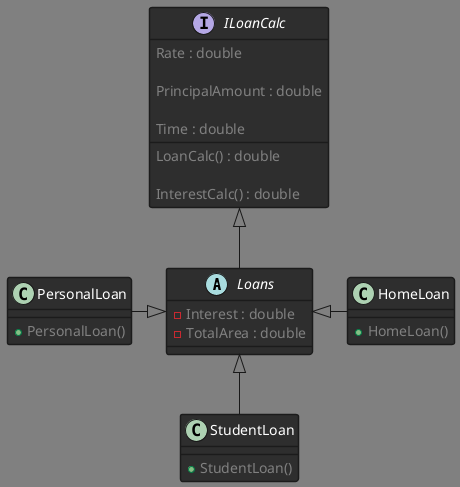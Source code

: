 @startuml

skinparam BackgroundColor Grey
skinparam ClassBackgroundColor 2e2e2e 
skinparam ClassBorderThickness 1.5
skinparam ClassBorderColor 1b1b1b
skinparam CircledCharacterFontColor Red
skinparam ClassAttributeFontColor Grey
skinparam ClassFontColor white

abstract class Loans
{
    -Interest : double
    -TotalArea : double


}

interface ILoanCalc
{
    Rate : double

    PrincipalAmount : double

    Time : double

    LoanCalc() : double

    InterestCalc() : double
}

class HomeLoan
{
    +HomeLoan()
}

class StudentLoan
{
    +StudentLoan()
}

class PersonalLoan
{
    +PersonalLoan()
}


ILoanCalc <|-- Loans

Loans <|-- StudentLoan
Loans <|-right- HomeLoan
Loans <|-left- PersonalLoan

@enduml 